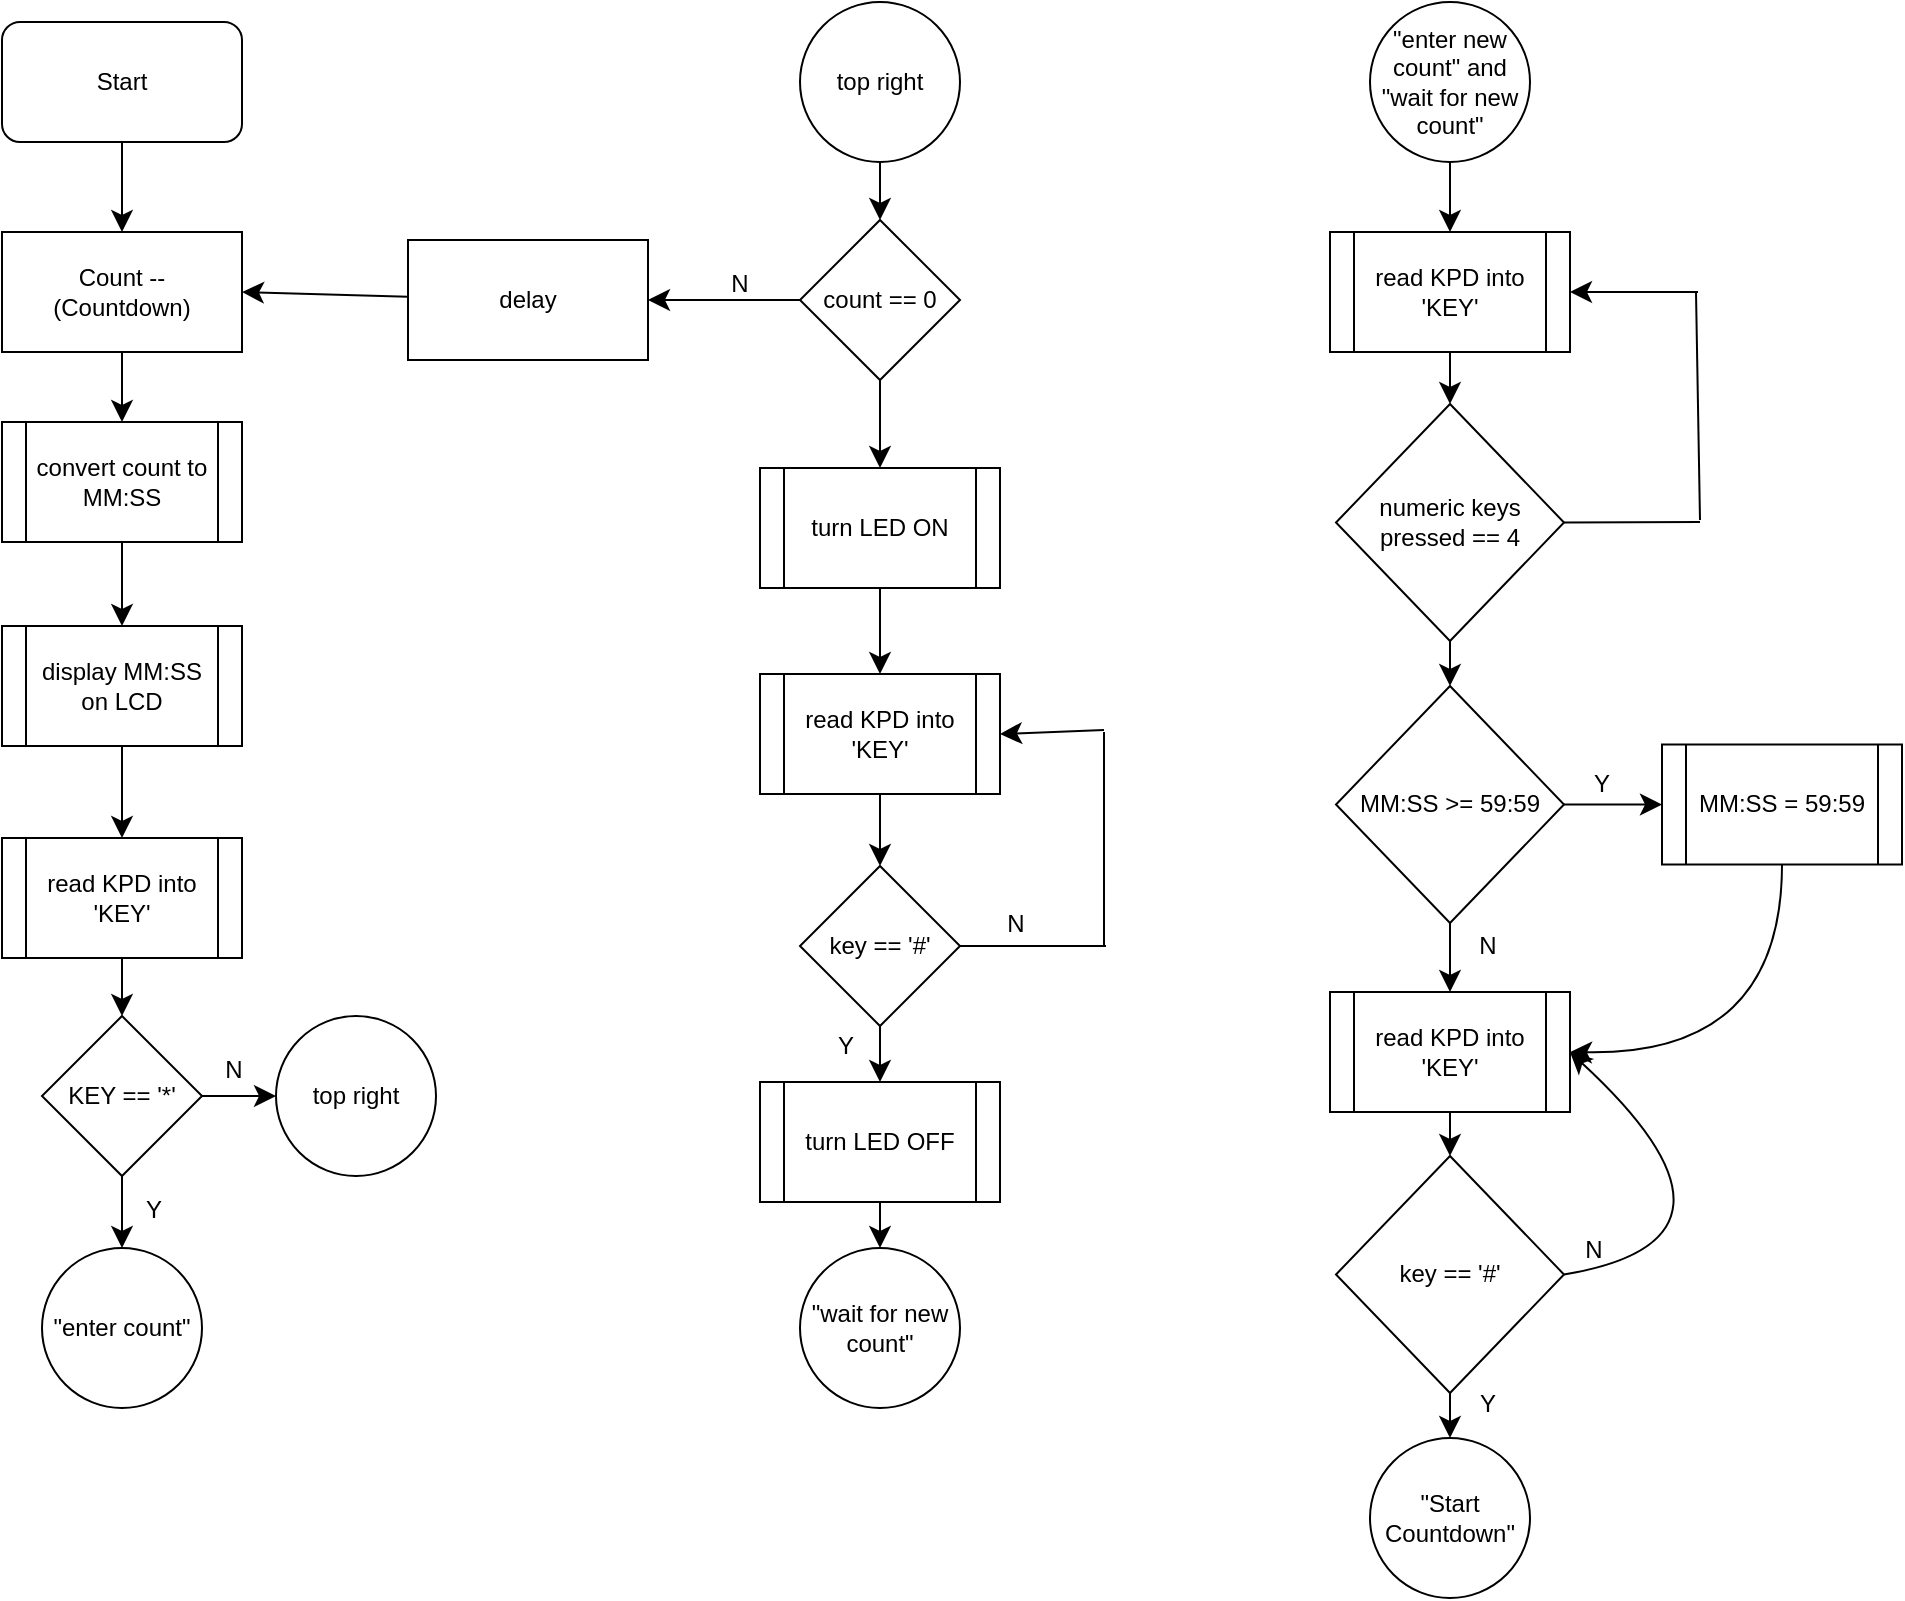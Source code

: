 <mxfile version="26.2.14">
  <diagram name="Page-1" id="cEMhwQObanibfHV8yYyA">
    <mxGraphModel dx="1103" dy="1228" grid="0" gridSize="10" guides="1" tooltips="1" connect="1" arrows="1" fold="1" page="0" pageScale="1" pageWidth="850" pageHeight="1100" math="0" shadow="0">
      <root>
        <mxCell id="0" />
        <mxCell id="1" parent="0" />
        <mxCell id="4ldSg5BP_sDjAwg6tU5F-22" style="edgeStyle=none;curved=1;rounded=0;orthogonalLoop=1;jettySize=auto;html=1;entryX=0.5;entryY=0;entryDx=0;entryDy=0;fontSize=12;startSize=8;endSize=8;" edge="1" parent="1" source="4ldSg5BP_sDjAwg6tU5F-1" target="4ldSg5BP_sDjAwg6tU5F-3">
          <mxGeometry relative="1" as="geometry" />
        </mxCell>
        <mxCell id="4ldSg5BP_sDjAwg6tU5F-1" value="Start" style="rounded=1;whiteSpace=wrap;html=1;" vertex="1" parent="1">
          <mxGeometry x="-86" y="-88" width="120" height="60" as="geometry" />
        </mxCell>
        <mxCell id="4ldSg5BP_sDjAwg6tU5F-23" style="edgeStyle=none;curved=1;rounded=0;orthogonalLoop=1;jettySize=auto;html=1;entryX=0.5;entryY=0;entryDx=0;entryDy=0;fontSize=12;startSize=8;endSize=8;" edge="1" parent="1" source="4ldSg5BP_sDjAwg6tU5F-3" target="4ldSg5BP_sDjAwg6tU5F-5">
          <mxGeometry relative="1" as="geometry" />
        </mxCell>
        <mxCell id="4ldSg5BP_sDjAwg6tU5F-3" value="Count --&lt;div&gt;(Countdown)&lt;/div&gt;" style="rounded=0;whiteSpace=wrap;html=1;" vertex="1" parent="1">
          <mxGeometry x="-86" y="17" width="120" height="60" as="geometry" />
        </mxCell>
        <mxCell id="4ldSg5BP_sDjAwg6tU5F-24" style="edgeStyle=none;curved=1;rounded=0;orthogonalLoop=1;jettySize=auto;html=1;entryX=0.5;entryY=0;entryDx=0;entryDy=0;fontSize=12;startSize=8;endSize=8;" edge="1" parent="1" source="4ldSg5BP_sDjAwg6tU5F-5" target="4ldSg5BP_sDjAwg6tU5F-6">
          <mxGeometry relative="1" as="geometry" />
        </mxCell>
        <mxCell id="4ldSg5BP_sDjAwg6tU5F-5" value="convert count to MM:SS" style="shape=process;whiteSpace=wrap;html=1;backgroundOutline=1;" vertex="1" parent="1">
          <mxGeometry x="-86" y="112" width="120" height="60" as="geometry" />
        </mxCell>
        <mxCell id="4ldSg5BP_sDjAwg6tU5F-25" style="edgeStyle=none;curved=1;rounded=0;orthogonalLoop=1;jettySize=auto;html=1;entryX=0.5;entryY=0;entryDx=0;entryDy=0;fontSize=12;startSize=8;endSize=8;" edge="1" parent="1" source="4ldSg5BP_sDjAwg6tU5F-6" target="4ldSg5BP_sDjAwg6tU5F-7">
          <mxGeometry relative="1" as="geometry" />
        </mxCell>
        <mxCell id="4ldSg5BP_sDjAwg6tU5F-6" value="display MM:SS on LCD" style="shape=process;whiteSpace=wrap;html=1;backgroundOutline=1;" vertex="1" parent="1">
          <mxGeometry x="-86" y="214" width="120" height="60" as="geometry" />
        </mxCell>
        <mxCell id="4ldSg5BP_sDjAwg6tU5F-26" style="edgeStyle=none;curved=1;rounded=0;orthogonalLoop=1;jettySize=auto;html=1;entryX=0.5;entryY=0;entryDx=0;entryDy=0;fontSize=12;startSize=8;endSize=8;" edge="1" parent="1" source="4ldSg5BP_sDjAwg6tU5F-7" target="4ldSg5BP_sDjAwg6tU5F-8">
          <mxGeometry relative="1" as="geometry" />
        </mxCell>
        <mxCell id="4ldSg5BP_sDjAwg6tU5F-7" value="read KPD into &#39;KEY&#39;" style="shape=process;whiteSpace=wrap;html=1;backgroundOutline=1;" vertex="1" parent="1">
          <mxGeometry x="-86" y="320" width="120" height="60" as="geometry" />
        </mxCell>
        <mxCell id="4ldSg5BP_sDjAwg6tU5F-13" style="edgeStyle=none;curved=1;rounded=0;orthogonalLoop=1;jettySize=auto;html=1;entryX=0;entryY=0.5;entryDx=0;entryDy=0;fontSize=12;startSize=8;endSize=8;" edge="1" parent="1" source="4ldSg5BP_sDjAwg6tU5F-8" target="4ldSg5BP_sDjAwg6tU5F-10">
          <mxGeometry relative="1" as="geometry" />
        </mxCell>
        <mxCell id="4ldSg5BP_sDjAwg6tU5F-14" style="edgeStyle=none;curved=1;rounded=0;orthogonalLoop=1;jettySize=auto;html=1;entryX=0.5;entryY=0;entryDx=0;entryDy=0;fontSize=12;startSize=8;endSize=8;" edge="1" parent="1" source="4ldSg5BP_sDjAwg6tU5F-8" target="4ldSg5BP_sDjAwg6tU5F-9">
          <mxGeometry relative="1" as="geometry" />
        </mxCell>
        <mxCell id="4ldSg5BP_sDjAwg6tU5F-8" value="KEY == &#39;*&#39;" style="rhombus;whiteSpace=wrap;html=1;" vertex="1" parent="1">
          <mxGeometry x="-66" y="409" width="80" height="80" as="geometry" />
        </mxCell>
        <mxCell id="4ldSg5BP_sDjAwg6tU5F-9" value="&quot;enter count&quot;" style="ellipse;whiteSpace=wrap;html=1;aspect=fixed;" vertex="1" parent="1">
          <mxGeometry x="-66" y="525" width="80" height="80" as="geometry" />
        </mxCell>
        <mxCell id="4ldSg5BP_sDjAwg6tU5F-10" value="top right" style="ellipse;whiteSpace=wrap;html=1;aspect=fixed;" vertex="1" parent="1">
          <mxGeometry x="51" y="409" width="80" height="80" as="geometry" />
        </mxCell>
        <mxCell id="4ldSg5BP_sDjAwg6tU5F-17" style="edgeStyle=none;curved=1;rounded=0;orthogonalLoop=1;jettySize=auto;html=1;entryX=0.5;entryY=0;entryDx=0;entryDy=0;fontSize=12;startSize=8;endSize=8;" edge="1" parent="1" source="4ldSg5BP_sDjAwg6tU5F-11" target="4ldSg5BP_sDjAwg6tU5F-12">
          <mxGeometry relative="1" as="geometry" />
        </mxCell>
        <mxCell id="4ldSg5BP_sDjAwg6tU5F-11" value="top right" style="ellipse;whiteSpace=wrap;html=1;aspect=fixed;" vertex="1" parent="1">
          <mxGeometry x="313" y="-98" width="80" height="80" as="geometry" />
        </mxCell>
        <mxCell id="4ldSg5BP_sDjAwg6tU5F-19" style="edgeStyle=none;curved=1;rounded=0;orthogonalLoop=1;jettySize=auto;html=1;exitX=0;exitY=0.5;exitDx=0;exitDy=0;entryX=1;entryY=0.5;entryDx=0;entryDy=0;fontSize=12;startSize=8;endSize=8;" edge="1" parent="1" source="4ldSg5BP_sDjAwg6tU5F-12" target="4ldSg5BP_sDjAwg6tU5F-18">
          <mxGeometry relative="1" as="geometry" />
        </mxCell>
        <mxCell id="4ldSg5BP_sDjAwg6tU5F-28" style="edgeStyle=none;curved=1;rounded=0;orthogonalLoop=1;jettySize=auto;html=1;entryX=0.5;entryY=0;entryDx=0;entryDy=0;fontSize=12;startSize=8;endSize=8;" edge="1" parent="1" source="4ldSg5BP_sDjAwg6tU5F-12" target="4ldSg5BP_sDjAwg6tU5F-27">
          <mxGeometry relative="1" as="geometry" />
        </mxCell>
        <mxCell id="4ldSg5BP_sDjAwg6tU5F-12" value="count == 0" style="rhombus;whiteSpace=wrap;html=1;" vertex="1" parent="1">
          <mxGeometry x="313" y="11" width="80" height="80" as="geometry" />
        </mxCell>
        <mxCell id="4ldSg5BP_sDjAwg6tU5F-15" value="Y" style="text;html=1;align=center;verticalAlign=middle;whiteSpace=wrap;rounded=0;" vertex="1" parent="1">
          <mxGeometry x="-40" y="491" width="60" height="30" as="geometry" />
        </mxCell>
        <mxCell id="4ldSg5BP_sDjAwg6tU5F-16" value="N" style="text;html=1;align=center;verticalAlign=middle;whiteSpace=wrap;rounded=0;" vertex="1" parent="1">
          <mxGeometry y="421" width="60" height="30" as="geometry" />
        </mxCell>
        <mxCell id="4ldSg5BP_sDjAwg6tU5F-20" style="edgeStyle=none;curved=1;rounded=0;orthogonalLoop=1;jettySize=auto;html=1;entryX=1;entryY=0.5;entryDx=0;entryDy=0;fontSize=12;startSize=8;endSize=8;" edge="1" parent="1" source="4ldSg5BP_sDjAwg6tU5F-18" target="4ldSg5BP_sDjAwg6tU5F-3">
          <mxGeometry relative="1" as="geometry" />
        </mxCell>
        <mxCell id="4ldSg5BP_sDjAwg6tU5F-18" value="delay" style="rounded=0;whiteSpace=wrap;html=1;" vertex="1" parent="1">
          <mxGeometry x="117" y="21" width="120" height="60" as="geometry" />
        </mxCell>
        <mxCell id="4ldSg5BP_sDjAwg6tU5F-21" value="N" style="text;html=1;align=center;verticalAlign=middle;whiteSpace=wrap;rounded=0;" vertex="1" parent="1">
          <mxGeometry x="253" y="28" width="60" height="30" as="geometry" />
        </mxCell>
        <mxCell id="4ldSg5BP_sDjAwg6tU5F-32" style="edgeStyle=none;curved=1;rounded=0;orthogonalLoop=1;jettySize=auto;html=1;entryX=0.5;entryY=0;entryDx=0;entryDy=0;fontSize=12;startSize=8;endSize=8;" edge="1" parent="1" source="4ldSg5BP_sDjAwg6tU5F-27" target="4ldSg5BP_sDjAwg6tU5F-29">
          <mxGeometry relative="1" as="geometry" />
        </mxCell>
        <mxCell id="4ldSg5BP_sDjAwg6tU5F-27" value="turn LED ON" style="shape=process;whiteSpace=wrap;html=1;backgroundOutline=1;" vertex="1" parent="1">
          <mxGeometry x="293" y="135" width="120" height="60" as="geometry" />
        </mxCell>
        <mxCell id="4ldSg5BP_sDjAwg6tU5F-33" style="edgeStyle=none;curved=1;rounded=0;orthogonalLoop=1;jettySize=auto;html=1;entryX=0.5;entryY=0;entryDx=0;entryDy=0;fontSize=12;startSize=8;endSize=8;" edge="1" parent="1" source="4ldSg5BP_sDjAwg6tU5F-29" target="4ldSg5BP_sDjAwg6tU5F-30">
          <mxGeometry relative="1" as="geometry" />
        </mxCell>
        <mxCell id="4ldSg5BP_sDjAwg6tU5F-29" value="read KPD into &#39;KEY&#39;" style="shape=process;whiteSpace=wrap;html=1;backgroundOutline=1;" vertex="1" parent="1">
          <mxGeometry x="293" y="238" width="120" height="60" as="geometry" />
        </mxCell>
        <mxCell id="4ldSg5BP_sDjAwg6tU5F-43" style="edgeStyle=none;curved=1;rounded=0;orthogonalLoop=1;jettySize=auto;html=1;exitX=0.5;exitY=1;exitDx=0;exitDy=0;entryX=0.5;entryY=0;entryDx=0;entryDy=0;fontSize=12;startSize=8;endSize=8;" edge="1" parent="1" source="4ldSg5BP_sDjAwg6tU5F-30" target="4ldSg5BP_sDjAwg6tU5F-34">
          <mxGeometry relative="1" as="geometry" />
        </mxCell>
        <mxCell id="4ldSg5BP_sDjAwg6tU5F-30" value="key == &#39;#&#39;" style="rhombus;whiteSpace=wrap;html=1;" vertex="1" parent="1">
          <mxGeometry x="313" y="334" width="80" height="80" as="geometry" />
        </mxCell>
        <mxCell id="4ldSg5BP_sDjAwg6tU5F-36" style="edgeStyle=none;curved=1;rounded=0;orthogonalLoop=1;jettySize=auto;html=1;entryX=0.5;entryY=0;entryDx=0;entryDy=0;fontSize=12;startSize=8;endSize=8;" edge="1" parent="1" source="4ldSg5BP_sDjAwg6tU5F-34" target="4ldSg5BP_sDjAwg6tU5F-35">
          <mxGeometry relative="1" as="geometry" />
        </mxCell>
        <mxCell id="4ldSg5BP_sDjAwg6tU5F-34" value="turn LED OFF" style="shape=process;whiteSpace=wrap;html=1;backgroundOutline=1;" vertex="1" parent="1">
          <mxGeometry x="293" y="442" width="120" height="60" as="geometry" />
        </mxCell>
        <mxCell id="4ldSg5BP_sDjAwg6tU5F-35" value="&quot;wait for new count&quot;" style="ellipse;whiteSpace=wrap;html=1;aspect=fixed;" vertex="1" parent="1">
          <mxGeometry x="313" y="525" width="80" height="80" as="geometry" />
        </mxCell>
        <mxCell id="4ldSg5BP_sDjAwg6tU5F-38" value="Y" style="text;html=1;align=center;verticalAlign=middle;whiteSpace=wrap;rounded=0;" vertex="1" parent="1">
          <mxGeometry x="306" y="409" width="60" height="30" as="geometry" />
        </mxCell>
        <mxCell id="4ldSg5BP_sDjAwg6tU5F-40" value="" style="endArrow=none;html=1;rounded=0;fontSize=12;startSize=8;endSize=8;curved=1;exitX=1;exitY=0.5;exitDx=0;exitDy=0;" edge="1" parent="1" source="4ldSg5BP_sDjAwg6tU5F-30">
          <mxGeometry width="50" height="50" relative="1" as="geometry">
            <mxPoint x="439" y="348" as="sourcePoint" />
            <mxPoint x="466" y="374" as="targetPoint" />
          </mxGeometry>
        </mxCell>
        <mxCell id="4ldSg5BP_sDjAwg6tU5F-41" value="" style="endArrow=none;html=1;rounded=0;fontSize=12;startSize=8;endSize=8;curved=1;" edge="1" parent="1">
          <mxGeometry width="50" height="50" relative="1" as="geometry">
            <mxPoint x="465" y="374" as="sourcePoint" />
            <mxPoint x="465" y="267" as="targetPoint" />
          </mxGeometry>
        </mxCell>
        <mxCell id="4ldSg5BP_sDjAwg6tU5F-42" value="" style="endArrow=classic;html=1;rounded=0;fontSize=12;startSize=8;endSize=8;curved=1;entryX=1;entryY=0.5;entryDx=0;entryDy=0;" edge="1" parent="1" target="4ldSg5BP_sDjAwg6tU5F-29">
          <mxGeometry width="50" height="50" relative="1" as="geometry">
            <mxPoint x="465" y="266" as="sourcePoint" />
            <mxPoint x="420" y="288" as="targetPoint" />
          </mxGeometry>
        </mxCell>
        <mxCell id="4ldSg5BP_sDjAwg6tU5F-44" value="N" style="text;html=1;align=center;verticalAlign=middle;whiteSpace=wrap;rounded=0;" vertex="1" parent="1">
          <mxGeometry x="391" y="348" width="60" height="30" as="geometry" />
        </mxCell>
        <mxCell id="4ldSg5BP_sDjAwg6tU5F-54" style="edgeStyle=none;curved=1;rounded=0;orthogonalLoop=1;jettySize=auto;html=1;entryX=0.5;entryY=0;entryDx=0;entryDy=0;fontSize=12;startSize=8;endSize=8;" edge="1" parent="1" source="4ldSg5BP_sDjAwg6tU5F-45" target="4ldSg5BP_sDjAwg6tU5F-46">
          <mxGeometry relative="1" as="geometry" />
        </mxCell>
        <mxCell id="4ldSg5BP_sDjAwg6tU5F-45" value="&quot;enter new count&quot; and &quot;wait for new count&quot;" style="ellipse;whiteSpace=wrap;html=1;aspect=fixed;" vertex="1" parent="1">
          <mxGeometry x="598" y="-98" width="80" height="80" as="geometry" />
        </mxCell>
        <mxCell id="4ldSg5BP_sDjAwg6tU5F-53" style="edgeStyle=none;curved=1;rounded=0;orthogonalLoop=1;jettySize=auto;html=1;entryX=0.5;entryY=0;entryDx=0;entryDy=0;fontSize=12;startSize=8;endSize=8;" edge="1" parent="1" source="4ldSg5BP_sDjAwg6tU5F-46" target="4ldSg5BP_sDjAwg6tU5F-47">
          <mxGeometry relative="1" as="geometry" />
        </mxCell>
        <mxCell id="4ldSg5BP_sDjAwg6tU5F-46" value="read KPD into &#39;KEY&#39;" style="shape=process;whiteSpace=wrap;html=1;backgroundOutline=1;" vertex="1" parent="1">
          <mxGeometry x="578" y="17" width="120" height="60" as="geometry" />
        </mxCell>
        <mxCell id="4ldSg5BP_sDjAwg6tU5F-60" style="edgeStyle=none;curved=1;rounded=0;orthogonalLoop=1;jettySize=auto;html=1;entryX=0.5;entryY=0;entryDx=0;entryDy=0;fontSize=12;startSize=8;endSize=8;" edge="1" parent="1" source="4ldSg5BP_sDjAwg6tU5F-47" target="4ldSg5BP_sDjAwg6tU5F-56">
          <mxGeometry relative="1" as="geometry" />
        </mxCell>
        <mxCell id="4ldSg5BP_sDjAwg6tU5F-47" value="numeric keys pressed == 4" style="rhombus;whiteSpace=wrap;html=1;" vertex="1" parent="1">
          <mxGeometry x="581" y="103" width="114" height="118.5" as="geometry" />
        </mxCell>
        <mxCell id="4ldSg5BP_sDjAwg6tU5F-50" value="" style="endArrow=classic;html=1;rounded=0;fontSize=12;startSize=8;endSize=8;curved=1;entryX=1;entryY=0.5;entryDx=0;entryDy=0;" edge="1" parent="1" target="4ldSg5BP_sDjAwg6tU5F-46">
          <mxGeometry width="50" height="50" relative="1" as="geometry">
            <mxPoint x="762" y="47" as="sourcePoint" />
            <mxPoint x="778" y="48" as="targetPoint" />
          </mxGeometry>
        </mxCell>
        <mxCell id="4ldSg5BP_sDjAwg6tU5F-51" value="" style="endArrow=none;html=1;rounded=0;fontSize=12;startSize=8;endSize=8;curved=1;exitX=1;exitY=0.5;exitDx=0;exitDy=0;" edge="1" parent="1" source="4ldSg5BP_sDjAwg6tU5F-47">
          <mxGeometry width="50" height="50" relative="1" as="geometry">
            <mxPoint x="765" y="141" as="sourcePoint" />
            <mxPoint x="763" y="162" as="targetPoint" />
          </mxGeometry>
        </mxCell>
        <mxCell id="4ldSg5BP_sDjAwg6tU5F-52" value="" style="endArrow=none;html=1;rounded=0;fontSize=12;startSize=8;endSize=8;curved=1;" edge="1" parent="1">
          <mxGeometry width="50" height="50" relative="1" as="geometry">
            <mxPoint x="763" y="161" as="sourcePoint" />
            <mxPoint x="761" y="47" as="targetPoint" />
          </mxGeometry>
        </mxCell>
        <mxCell id="4ldSg5BP_sDjAwg6tU5F-61" style="edgeStyle=none;curved=1;rounded=0;orthogonalLoop=1;jettySize=auto;html=1;entryX=0.5;entryY=0;entryDx=0;entryDy=0;fontSize=12;startSize=8;endSize=8;" edge="1" parent="1" source="4ldSg5BP_sDjAwg6tU5F-56" target="4ldSg5BP_sDjAwg6tU5F-59">
          <mxGeometry relative="1" as="geometry" />
        </mxCell>
        <mxCell id="4ldSg5BP_sDjAwg6tU5F-63" style="edgeStyle=none;curved=1;rounded=0;orthogonalLoop=1;jettySize=auto;html=1;entryX=0;entryY=0.5;entryDx=0;entryDy=0;fontSize=12;startSize=8;endSize=8;" edge="1" parent="1" source="4ldSg5BP_sDjAwg6tU5F-56" target="4ldSg5BP_sDjAwg6tU5F-62">
          <mxGeometry relative="1" as="geometry" />
        </mxCell>
        <mxCell id="4ldSg5BP_sDjAwg6tU5F-56" value="MM:SS &amp;gt;= 59:59" style="rhombus;whiteSpace=wrap;html=1;" vertex="1" parent="1">
          <mxGeometry x="581" y="244" width="114" height="118.5" as="geometry" />
        </mxCell>
        <mxCell id="4ldSg5BP_sDjAwg6tU5F-71" style="edgeStyle=none;curved=1;rounded=0;orthogonalLoop=1;jettySize=auto;html=1;entryX=0.5;entryY=0;entryDx=0;entryDy=0;fontSize=12;startSize=8;endSize=8;" edge="1" parent="1" source="4ldSg5BP_sDjAwg6tU5F-58" target="4ldSg5BP_sDjAwg6tU5F-68">
          <mxGeometry relative="1" as="geometry" />
        </mxCell>
        <mxCell id="4ldSg5BP_sDjAwg6tU5F-72" style="edgeStyle=none;curved=1;rounded=0;orthogonalLoop=1;jettySize=auto;html=1;entryX=1;entryY=0.5;entryDx=0;entryDy=0;fontSize=12;startSize=8;endSize=8;exitX=1;exitY=0.5;exitDx=0;exitDy=0;" edge="1" parent="1" source="4ldSg5BP_sDjAwg6tU5F-58" target="4ldSg5BP_sDjAwg6tU5F-59">
          <mxGeometry relative="1" as="geometry">
            <Array as="points">
              <mxPoint x="800" y="521" />
            </Array>
          </mxGeometry>
        </mxCell>
        <mxCell id="4ldSg5BP_sDjAwg6tU5F-58" value="key == &#39;#&#39;" style="rhombus;whiteSpace=wrap;html=1;" vertex="1" parent="1">
          <mxGeometry x="581" y="479" width="114" height="118.5" as="geometry" />
        </mxCell>
        <mxCell id="4ldSg5BP_sDjAwg6tU5F-67" style="edgeStyle=none;curved=1;rounded=0;orthogonalLoop=1;jettySize=auto;html=1;entryX=0.5;entryY=0;entryDx=0;entryDy=0;fontSize=12;startSize=8;endSize=8;" edge="1" parent="1" source="4ldSg5BP_sDjAwg6tU5F-59" target="4ldSg5BP_sDjAwg6tU5F-58">
          <mxGeometry relative="1" as="geometry" />
        </mxCell>
        <mxCell id="4ldSg5BP_sDjAwg6tU5F-59" value="read KPD into &#39;KEY&#39;" style="shape=process;whiteSpace=wrap;html=1;backgroundOutline=1;" vertex="1" parent="1">
          <mxGeometry x="578" y="397" width="120" height="60" as="geometry" />
        </mxCell>
        <mxCell id="4ldSg5BP_sDjAwg6tU5F-64" style="edgeStyle=none;curved=1;rounded=0;orthogonalLoop=1;jettySize=auto;html=1;entryX=1;entryY=0.5;entryDx=0;entryDy=0;fontSize=12;startSize=8;endSize=8;" edge="1" parent="1" source="4ldSg5BP_sDjAwg6tU5F-62" target="4ldSg5BP_sDjAwg6tU5F-59">
          <mxGeometry relative="1" as="geometry">
            <Array as="points">
              <mxPoint x="804" y="429" />
            </Array>
          </mxGeometry>
        </mxCell>
        <mxCell id="4ldSg5BP_sDjAwg6tU5F-62" value="MM:SS = 59:59" style="shape=process;whiteSpace=wrap;html=1;backgroundOutline=1;" vertex="1" parent="1">
          <mxGeometry x="744" y="273.25" width="120" height="60" as="geometry" />
        </mxCell>
        <mxCell id="4ldSg5BP_sDjAwg6tU5F-65" value="Y" style="text;html=1;align=center;verticalAlign=middle;whiteSpace=wrap;rounded=0;" vertex="1" parent="1">
          <mxGeometry x="684" y="278" width="60" height="30" as="geometry" />
        </mxCell>
        <mxCell id="4ldSg5BP_sDjAwg6tU5F-66" value="N" style="text;html=1;align=center;verticalAlign=middle;whiteSpace=wrap;rounded=0;" vertex="1" parent="1">
          <mxGeometry x="627" y="359" width="60" height="30" as="geometry" />
        </mxCell>
        <mxCell id="4ldSg5BP_sDjAwg6tU5F-68" value="&quot;Start Countdown&quot;" style="ellipse;whiteSpace=wrap;html=1;aspect=fixed;" vertex="1" parent="1">
          <mxGeometry x="598" y="620" width="80" height="80" as="geometry" />
        </mxCell>
        <mxCell id="4ldSg5BP_sDjAwg6tU5F-73" value="N" style="text;html=1;align=center;verticalAlign=middle;whiteSpace=wrap;rounded=0;" vertex="1" parent="1">
          <mxGeometry x="680" y="511" width="60" height="30" as="geometry" />
        </mxCell>
        <mxCell id="4ldSg5BP_sDjAwg6tU5F-74" value="Y" style="text;html=1;align=center;verticalAlign=middle;whiteSpace=wrap;rounded=0;" vertex="1" parent="1">
          <mxGeometry x="627" y="588" width="60" height="30" as="geometry" />
        </mxCell>
      </root>
    </mxGraphModel>
  </diagram>
</mxfile>
